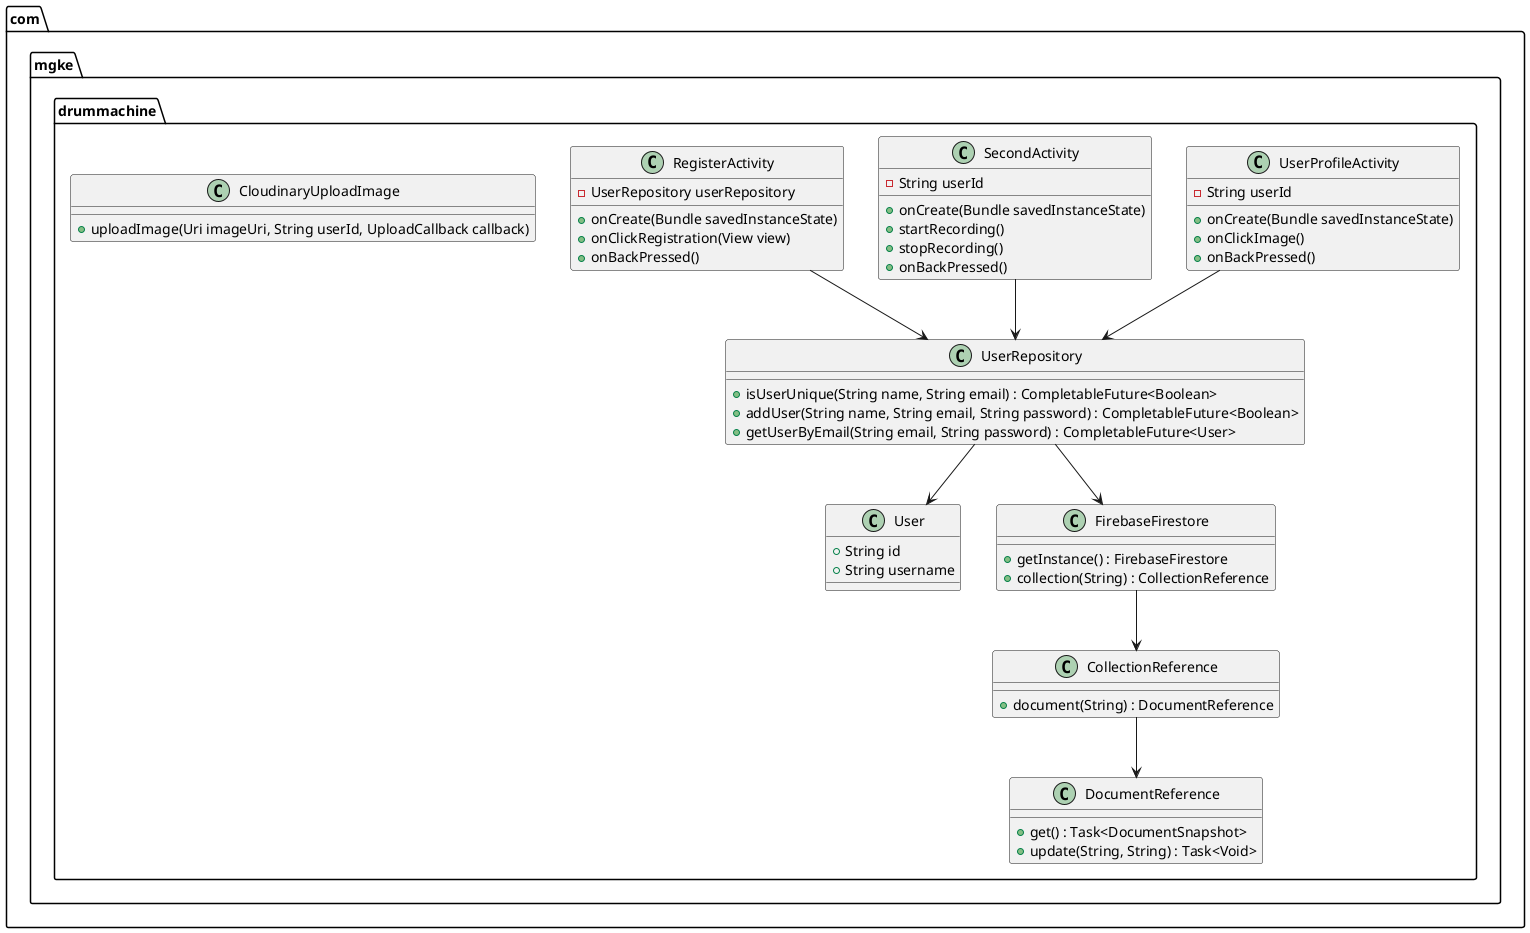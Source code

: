 @startuml

package com.mgke.drummachine {

    class UserProfileActivity {
        - String userId
        + onCreate(Bundle savedInstanceState)
        + onClickImage()
        + onBackPressed()
    }

    class SecondActivity {
        - String userId
        + onCreate(Bundle savedInstanceState)
        + startRecording()
        + stopRecording()
        + onBackPressed()
    }

    class RegisterActivity {
        - UserRepository userRepository
        + onCreate(Bundle savedInstanceState)
        + onClickRegistration(View view)
        + onBackPressed()
    }

    class UserRepository {
        + isUserUnique(String name, String email) : CompletableFuture<Boolean>
        + addUser(String name, String email, String password) : CompletableFuture<Boolean>
        + getUserByEmail(String email, String password) : CompletableFuture<User>
    }

    class User {
        + String id
        + String username
    }

    class FirebaseFirestore {
        + getInstance() : FirebaseFirestore
        + collection(String) : CollectionReference
    }

    class CloudinaryUploadImage {
        + uploadImage(Uri imageUri, String userId, UploadCallback callback)
    }

    class CollectionReference {
        + document(String) : DocumentReference
    }

    class DocumentReference {
        + get() : Task<DocumentSnapshot>
        + update(String, String) : Task<Void>
    }

    UserProfileActivity --> UserRepository
    SecondActivity --> UserRepository
    RegisterActivity --> UserRepository
    UserRepository --> User
    UserRepository --> FirebaseFirestore
    FirebaseFirestore --> CollectionReference
    CollectionReference --> DocumentReference
}

@enduml